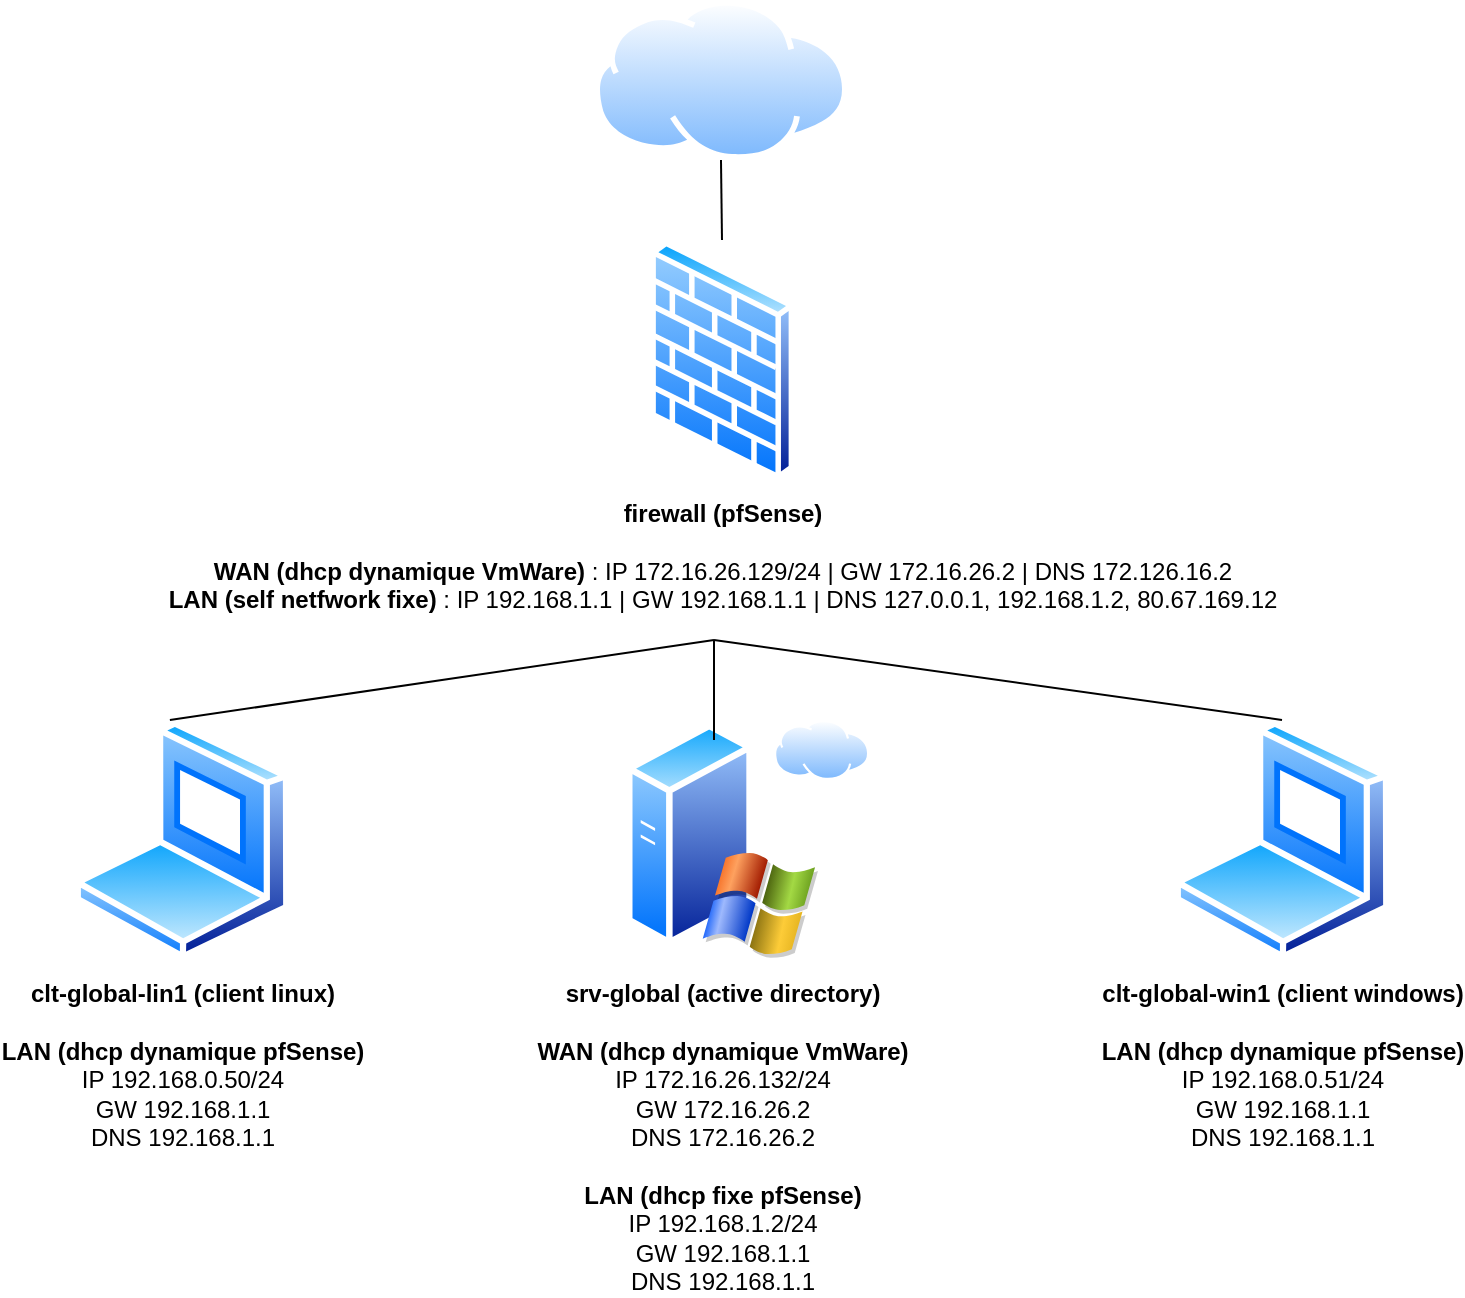 <mxfile version="20.2.7" type="github"><diagram id="V1z1J2OaHITQ-94VROjr" name="test0"><mxGraphModel dx="1368" dy="736" grid="1" gridSize="10" guides="1" tooltips="1" connect="1" arrows="1" fold="1" page="1" pageScale="1" pageWidth="827" pageHeight="1169" math="0" shadow="0"><root><mxCell id="0"/><mxCell id="1" parent="0"/><mxCell id="vitylPRR29wMM_oI64jn-1" value="&lt;b&gt;firewall (pfSense)&lt;br&gt;&lt;br&gt;WAN (dhcp dynamique VmWare)&lt;/b&gt; : IP 172.16.26.129/24 | GW 172.16.26.2 | DNS 172.126.16.2&lt;br&gt;&lt;b&gt;LAN (self netfwork fixe)&lt;/b&gt; : IP 192.168.1.1 | GW 192.168.1.1 | DNS 127.0.0.1, 192.168.1.2,&amp;nbsp;80.67.169.12" style="aspect=fixed;perimeter=ellipsePerimeter;html=1;align=center;shadow=0;dashed=0;spacingTop=3;image;image=img/lib/active_directory/firewall.svg;" vertex="1" parent="1"><mxGeometry x="327.4" y="160" width="73.2" height="120" as="geometry"/></mxCell><mxCell id="vitylPRR29wMM_oI64jn-2" value="" style="aspect=fixed;perimeter=ellipsePerimeter;html=1;align=center;shadow=0;dashed=0;spacingTop=3;image;image=img/lib/active_directory/internet_cloud.svg;imageBackground=none;" vertex="1" parent="1"><mxGeometry x="300" y="40" width="126.99" height="80" as="geometry"/></mxCell><mxCell id="vitylPRR29wMM_oI64jn-3" value="&lt;b&gt;srv-global (active directory)&lt;br&gt;&lt;br&gt;WAN (dhcp dynamique VmWare)&lt;br&gt;&lt;/b&gt;IP 172.16.26.132/24&lt;br&gt;GW 172.16.26.2&lt;br&gt;DNS 172.16.26.2&lt;br&gt;&lt;br&gt;&lt;b&gt;LAN&amp;nbsp;(dhcp fixe pfSense)&lt;br&gt;&lt;/b&gt;IP 192.168.1.2/24&lt;br&gt;GW 192.168.1.1&lt;br&gt;DNS 192.168.1.1" style="aspect=fixed;perimeter=ellipsePerimeter;html=1;align=center;shadow=0;dashed=0;spacingTop=3;image;image=img/lib/active_directory/windows_server_2.svg;" vertex="1" parent="1"><mxGeometry x="316" y="400" width="96" height="120" as="geometry"/></mxCell><mxCell id="vitylPRR29wMM_oI64jn-4" value="&lt;b&gt;clt-global-win1 (client windows)&lt;br&gt;&lt;/b&gt;&lt;br&gt;&lt;b&gt;LAN (dhcp dynamique pfSense)&lt;br&gt;&lt;/b&gt;IP 192.168.0.51/24&lt;br&gt;GW 192.168.1.1&lt;br&gt;DNS 192.168.1.1" style="aspect=fixed;perimeter=ellipsePerimeter;html=1;align=center;shadow=0;dashed=0;spacingTop=3;image;image=img/lib/active_directory/laptop_client.svg;" vertex="1" parent="1"><mxGeometry x="590" y="400" width="108" height="120" as="geometry"/></mxCell><mxCell id="vitylPRR29wMM_oI64jn-5" value="&lt;b&gt;clt-global-lin1 (client linux)&lt;br&gt;&lt;/b&gt;&lt;br&gt;&lt;b&gt;LAN (dhcp dynamique pfSense)&lt;br&gt;&lt;/b&gt;IP 192.168.0.50/24&lt;br&gt;GW 192.168.1.1&lt;br&gt;DNS 192.168.1.1" style="aspect=fixed;perimeter=ellipsePerimeter;html=1;align=center;shadow=0;dashed=0;spacingTop=3;image;image=img/lib/active_directory/laptop_client.svg;" vertex="1" parent="1"><mxGeometry x="40" y="400" width="108" height="120" as="geometry"/></mxCell><mxCell id="vitylPRR29wMM_oI64jn-6" value="" style="endArrow=none;html=1;rounded=0;" edge="1" parent="1"><mxGeometry width="50" height="50" relative="1" as="geometry"><mxPoint x="360" y="410" as="sourcePoint"/><mxPoint x="360" y="360" as="targetPoint"/></mxGeometry></mxCell><mxCell id="vitylPRR29wMM_oI64jn-7" value="" style="endArrow=none;html=1;rounded=0;exitX=0.444;exitY=0;exitDx=0;exitDy=0;exitPerimeter=0;" edge="1" parent="1" source="vitylPRR29wMM_oI64jn-5"><mxGeometry width="50" height="50" relative="1" as="geometry"><mxPoint x="180" y="350" as="sourcePoint"/><mxPoint x="360" y="360" as="targetPoint"/></mxGeometry></mxCell><mxCell id="vitylPRR29wMM_oI64jn-8" value="" style="endArrow=none;html=1;rounded=0;exitX=0.5;exitY=0;exitDx=0;exitDy=0;" edge="1" parent="1" source="vitylPRR29wMM_oI64jn-4"><mxGeometry width="50" height="50" relative="1" as="geometry"><mxPoint x="340" y="330" as="sourcePoint"/><mxPoint x="360" y="360" as="targetPoint"/></mxGeometry></mxCell><mxCell id="vitylPRR29wMM_oI64jn-9" value="" style="endArrow=none;html=1;rounded=0;entryX=0.5;entryY=0;entryDx=0;entryDy=0;exitX=0.5;exitY=1;exitDx=0;exitDy=0;" edge="1" parent="1" source="vitylPRR29wMM_oI64jn-2" target="vitylPRR29wMM_oI64jn-1"><mxGeometry width="50" height="50" relative="1" as="geometry"><mxPoint x="340" y="330" as="sourcePoint"/><mxPoint x="390" y="280" as="targetPoint"/></mxGeometry></mxCell><mxCell id="vitylPRR29wMM_oI64jn-10" value="" style="aspect=fixed;perimeter=ellipsePerimeter;html=1;align=center;shadow=0;dashed=0;spacingTop=3;image;image=img/lib/active_directory/internet_cloud.svg;" vertex="1" parent="1"><mxGeometry x="390" y="400" width="47.62" height="30" as="geometry"/></mxCell></root></mxGraphModel></diagram></mxfile>